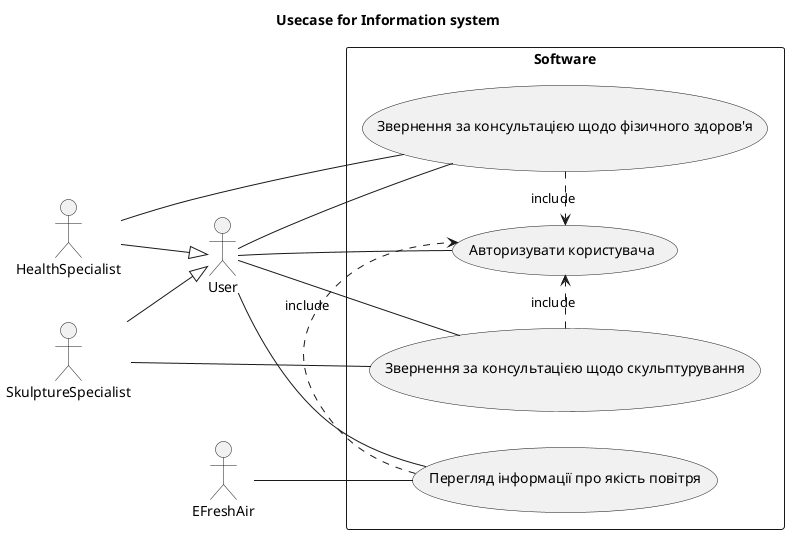 @startuml

title Usecase for Information system

left to right direction


actor User
actor EFreshAir
actor HealthSpecialist
actor SkulptureSpecialist

rectangle Software {

    usecase (Авторизувати користувача)
    usecase (Перегляд інформації про якість повітря)
    usecase (Звернення за консультацією щодо скульптурування)
    usecase (Звернення за консультацією щодо фізичного здоров'я)


    User -- (Авторизувати користувача)
    User -- (Перегляд інформації про якість повітря)
    User -- (Звернення за консультацією щодо скульптурування)
    User -- (Звернення за консультацією щодо фізичного здоров'я)
    SkulptureSpecialist -- (Звернення за консультацією щодо скульптурування)
    EFreshAir -- (Перегляд інформації про якість повітря)
    HealthSpecialist -- (Звернення за консультацією щодо фізичного здоров'я)

    SkulptureSpecialist --|> User
    HealthSpecialist --|> User 

   (Перегляд інформації про якість повітря) .> (Авторизувати користувача) : include
   (Звернення за консультацією щодо скульптурування) .> (Авторизувати користувача) : include
   (Звернення за консультацією щодо фізичного здоров'я) .> (Авторизувати користувача) : include

}

@enduml
